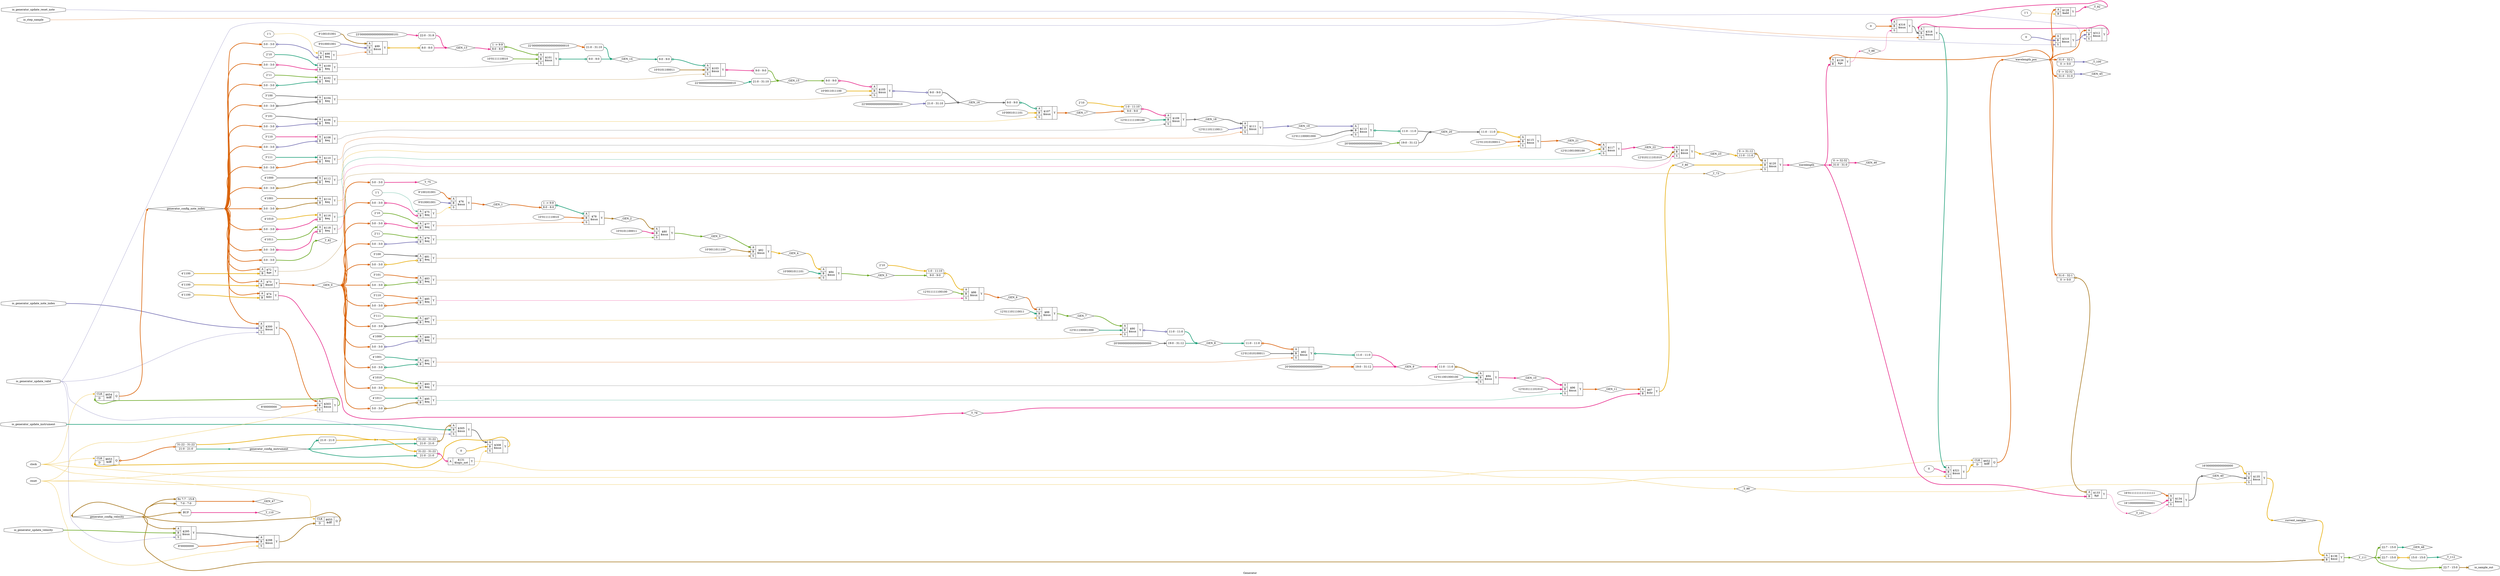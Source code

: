 digraph "Generator" {
label="Generator";
rankdir="LR";
remincross=true;
n35 [ shape=diamond, label="_GEN_0", color="black", fontcolor="black" ];
n36 [ shape=diamond, label="_GEN_1", color="black", fontcolor="black" ];
n37 [ shape=diamond, label="_GEN_10", color="black", fontcolor="black" ];
n38 [ shape=diamond, label="_GEN_11", color="black", fontcolor="black" ];
n39 [ shape=diamond, label="_GEN_13", color="black", fontcolor="black" ];
n40 [ shape=diamond, label="_GEN_14", color="black", fontcolor="black" ];
n41 [ shape=diamond, label="_GEN_15", color="black", fontcolor="black" ];
n42 [ shape=diamond, label="_GEN_16", color="black", fontcolor="black" ];
n43 [ shape=diamond, label="_GEN_17", color="black", fontcolor="black" ];
n44 [ shape=diamond, label="_GEN_18", color="black", fontcolor="black" ];
n45 [ shape=diamond, label="_GEN_19", color="black", fontcolor="black" ];
n46 [ shape=diamond, label="_GEN_2", color="black", fontcolor="black" ];
n47 [ shape=diamond, label="_GEN_20", color="black", fontcolor="black" ];
n48 [ shape=diamond, label="_GEN_21", color="black", fontcolor="black" ];
n49 [ shape=diamond, label="_GEN_22", color="black", fontcolor="black" ];
n50 [ shape=diamond, label="_GEN_23", color="black", fontcolor="black" ];
n51 [ shape=diamond, label="_GEN_3", color="black", fontcolor="black" ];
n52 [ shape=diamond, label="_GEN_4", color="black", fontcolor="black" ];
n53 [ shape=diamond, label="_GEN_40", color="black", fontcolor="black" ];
n54 [ shape=diamond, label="_GEN_45", color="black", fontcolor="black" ];
n55 [ shape=diamond, label="_GEN_46", color="black", fontcolor="black" ];
n56 [ shape=diamond, label="_GEN_47", color="black", fontcolor="black" ];
n57 [ shape=diamond, label="_GEN_48", color="black", fontcolor="black" ];
n58 [ shape=diamond, label="_GEN_5", color="black", fontcolor="black" ];
n59 [ shape=diamond, label="_GEN_6", color="black", fontcolor="black" ];
n60 [ shape=diamond, label="_GEN_7", color="black", fontcolor="black" ];
n61 [ shape=diamond, label="_GEN_8", color="black", fontcolor="black" ];
n62 [ shape=diamond, label="_GEN_9", color="black", fontcolor="black" ];
n63 [ shape=diamond, label="_T_100", color="black", fontcolor="black" ];
n64 [ shape=diamond, label="_T_101", color="black", fontcolor="black" ];
n65 [ shape=diamond, label="_T_110", color="black", fontcolor="black" ];
n66 [ shape=diamond, label="_T_111", color="black", fontcolor="black" ];
n67 [ shape=diamond, label="_T_112", color="black", fontcolor="black" ];
n68 [ shape=diamond, label="_T_73", color="black", fontcolor="black" ];
n69 [ shape=diamond, label="_T_75", color="black", fontcolor="black" ];
n70 [ shape=diamond, label="_T_79", color="black", fontcolor="black" ];
n71 [ shape=diamond, label="_T_80", color="black", fontcolor="black" ];
n72 [ shape=diamond, label="_T_82", color="black", fontcolor="black" ];
n73 [ shape=diamond, label="_T_88", color="black", fontcolor="black" ];
n74 [ shape=diamond, label="_T_92", color="black", fontcolor="black" ];
n75 [ shape=diamond, label="_T_99", color="black", fontcolor="black" ];
n76 [ shape=octagon, label="clock", color="black", fontcolor="black" ];
n77 [ shape=diamond, label="current_sample", color="black", fontcolor="black" ];
n78 [ shape=diamond, label="generator_config_instrument", color="black", fontcolor="black" ];
n79 [ shape=diamond, label="generator_config_note_index", color="black", fontcolor="black" ];
n80 [ shape=diamond, label="generator_config_velocity", color="black", fontcolor="black" ];
n81 [ shape=octagon, label="io_generator_update_instrument", color="black", fontcolor="black" ];
n82 [ shape=octagon, label="io_generator_update_note_index", color="black", fontcolor="black" ];
n83 [ shape=octagon, label="io_generator_update_reset_note", color="black", fontcolor="black" ];
n84 [ shape=octagon, label="io_generator_update_valid", color="black", fontcolor="black" ];
n85 [ shape=octagon, label="io_generator_update_velocity", color="black", fontcolor="black" ];
n86 [ shape=octagon, label="io_sample_out", color="black", fontcolor="black" ];
n87 [ shape=octagon, label="io_step_sample", color="black", fontcolor="black" ];
n88 [ shape=octagon, label="reset", color="black", fontcolor="black" ];
n89 [ shape=diamond, label="wavelength", color="black", fontcolor="black" ];
n90 [ shape=diamond, label="wavelength_pos", color="black", fontcolor="black" ];
{ rank="source"; n76; n81; n82; n83; n84; n85; n87; n88;}
{ rank="sink"; n86;}
v0 [ label="1'1" ];
c94 [ shape=record, label="{{<p91> A|<p92> B}|$128\n$add|{<p93> Y}}" ];
v1 [ label="4'1100" ];
c95 [ shape=record, label="{{<p91> A|<p92> B}|$74\n$div|{<p93> Y}}" ];
v2 [ label="1'1" ];
c96 [ shape=record, label="{{<p91> A|<p92> B}|$75\n$eq|{<p93> Y}}" ];
x3 [ shape=record, style=rounded, label="<s0> 3:0 - 3:0 " ];
x3:e -> c96:p92:w [arrowhead=odiamond, arrowtail=odiamond, dir=both, colorscheme="dark28", color="4", fontcolor="4", style="setlinewidth(3)", label=""];
v4 [ label="2'10" ];
c97 [ shape=record, label="{{<p91> A|<p92> B}|$77\n$eq|{<p93> Y}}" ];
x5 [ shape=record, style=rounded, label="<s0> 3:0 - 3:0 " ];
x5:e -> c97:p92:w [arrowhead=odiamond, arrowtail=odiamond, dir=both, colorscheme="dark28", color="4", fontcolor="4", style="setlinewidth(3)", label=""];
v6 [ label="2'11" ];
c98 [ shape=record, label="{{<p91> A|<p92> B}|$79\n$eq|{<p93> Y}}" ];
x7 [ shape=record, style=rounded, label="<s0> 3:0 - 3:0 " ];
x7:e -> c98:p92:w [arrowhead=odiamond, arrowtail=odiamond, dir=both, colorscheme="dark28", color="3", fontcolor="3", style="setlinewidth(3)", label=""];
v8 [ label="3'100" ];
c99 [ shape=record, label="{{<p91> A|<p92> B}|$81\n$eq|{<p93> Y}}" ];
x9 [ shape=record, style=rounded, label="<s0> 3:0 - 3:0 " ];
x9:e -> c99:p92:w [arrowhead=odiamond, arrowtail=odiamond, dir=both, colorscheme="dark28", color="6", fontcolor="6", style="setlinewidth(3)", label=""];
v10 [ label="3'101" ];
c100 [ shape=record, label="{{<p91> A|<p92> B}|$83\n$eq|{<p93> Y}}" ];
x11 [ shape=record, style=rounded, label="<s0> 3:0 - 3:0 " ];
x11:e -> c100:p92:w [arrowhead=odiamond, arrowtail=odiamond, dir=both, colorscheme="dark28", color="5", fontcolor="5", style="setlinewidth(3)", label=""];
v12 [ label="3'110" ];
c101 [ shape=record, label="{{<p91> A|<p92> B}|$85\n$eq|{<p93> Y}}" ];
x13 [ shape=record, style=rounded, label="<s0> 3:0 - 3:0 " ];
x13:e -> c101:p92:w [arrowhead=odiamond, arrowtail=odiamond, dir=both, colorscheme="dark28", color="2", fontcolor="2", style="setlinewidth(3)", label=""];
v14 [ label="3'111" ];
c102 [ shape=record, label="{{<p91> A|<p92> B}|$87\n$eq|{<p93> Y}}" ];
x15 [ shape=record, style=rounded, label="<s0> 3:0 - 3:0 " ];
x15:e -> c102:p92:w [arrowhead=odiamond, arrowtail=odiamond, dir=both, colorscheme="dark28", color="8", fontcolor="8", style="setlinewidth(3)", label=""];
v16 [ label="4'1000" ];
c103 [ shape=record, label="{{<p91> A|<p92> B}|$89\n$eq|{<p93> Y}}" ];
x17 [ shape=record, style=rounded, label="<s0> 3:0 - 3:0 " ];
x17:e -> c103:p92:w [arrowhead=odiamond, arrowtail=odiamond, dir=both, colorscheme="dark28", color="3", fontcolor="3", style="setlinewidth(3)", label=""];
v18 [ label="4'1001" ];
c104 [ shape=record, label="{{<p91> A|<p92> B}|$91\n$eq|{<p93> Y}}" ];
x19 [ shape=record, style=rounded, label="<s0> 3:0 - 3:0 " ];
x19:e -> c104:p92:w [arrowhead=odiamond, arrowtail=odiamond, dir=both, colorscheme="dark28", color="1", fontcolor="1", style="setlinewidth(3)", label=""];
v20 [ label="4'1010" ];
c105 [ shape=record, label="{{<p91> A|<p92> B}|$93\n$eq|{<p93> Y}}" ];
x21 [ shape=record, style=rounded, label="<s0> 3:0 - 3:0 " ];
x21:e -> c105:p92:w [arrowhead=odiamond, arrowtail=odiamond, dir=both, colorscheme="dark28", color="6", fontcolor="6", style="setlinewidth(3)", label=""];
v22 [ label="4'1011" ];
c106 [ shape=record, label="{{<p91> A|<p92> B}|$95\n$eq|{<p93> Y}}" ];
x23 [ shape=record, style=rounded, label="<s0> 3:0 - 3:0 " ];
x23:e -> c106:p92:w [arrowhead=odiamond, arrowtail=odiamond, dir=both, colorscheme="dark28", color="7", fontcolor="7", style="setlinewidth(3)", label=""];
v24 [ label="1'1" ];
c107 [ shape=record, label="{{<p91> A|<p92> B}|$98\n$eq|{<p93> Y}}" ];
x25 [ shape=record, style=rounded, label="<s0> 3:0 - 3:0 " ];
x25:e -> c107:p92:w [arrowhead=odiamond, arrowtail=odiamond, dir=both, colorscheme="dark28", color="3", fontcolor="3", style="setlinewidth(3)", label=""];
v26 [ label="2'10" ];
c108 [ shape=record, label="{{<p91> A|<p92> B}|$100\n$eq|{<p93> Y}}" ];
x27 [ shape=record, style=rounded, label="<s0> 3:0 - 3:0 " ];
x27:e -> c108:p92:w [arrowhead=odiamond, arrowtail=odiamond, dir=both, colorscheme="dark28", color="4", fontcolor="4", style="setlinewidth(3)", label=""];
v28 [ label="2'11" ];
c109 [ shape=record, label="{{<p91> A|<p92> B}|$102\n$eq|{<p93> Y}}" ];
x29 [ shape=record, style=rounded, label="<s0> 3:0 - 3:0 " ];
x29:e -> c109:p92:w [arrowhead=odiamond, arrowtail=odiamond, dir=both, colorscheme="dark28", color="1", fontcolor="1", style="setlinewidth(3)", label=""];
v30 [ label="3'100" ];
c110 [ shape=record, label="{{<p91> A|<p92> B}|$104\n$eq|{<p93> Y}}" ];
x31 [ shape=record, style=rounded, label="<s0> 3:0 - 3:0 " ];
x31:e -> c110:p92:w [arrowhead=odiamond, arrowtail=odiamond, dir=both, colorscheme="dark28", color="8", fontcolor="8", style="setlinewidth(3)", label=""];
v32 [ label="3'101" ];
c111 [ shape=record, label="{{<p91> A|<p92> B}|$106\n$eq|{<p93> Y}}" ];
x33 [ shape=record, style=rounded, label="<s0> 3:0 - 3:0 " ];
x33:e -> c111:p92:w [arrowhead=odiamond, arrowtail=odiamond, dir=both, colorscheme="dark28", color="3", fontcolor="3", style="setlinewidth(3)", label=""];
v34 [ label="3'110" ];
c112 [ shape=record, label="{{<p91> A|<p92> B}|$108\n$eq|{<p93> Y}}" ];
x35 [ shape=record, style=rounded, label="<s0> 3:0 - 3:0 " ];
x35:e -> c112:p92:w [arrowhead=odiamond, arrowtail=odiamond, dir=both, colorscheme="dark28", color="3", fontcolor="3", style="setlinewidth(3)", label=""];
v36 [ label="3'111" ];
c113 [ shape=record, label="{{<p91> A|<p92> B}|$110\n$eq|{<p93> Y}}" ];
x37 [ shape=record, style=rounded, label="<s0> 3:0 - 3:0 " ];
x37:e -> c113:p92:w [arrowhead=odiamond, arrowtail=odiamond, dir=both, colorscheme="dark28", color="2", fontcolor="2", style="setlinewidth(3)", label=""];
v38 [ label="4'1000" ];
c114 [ shape=record, label="{{<p91> A|<p92> B}|$112\n$eq|{<p93> Y}}" ];
x39 [ shape=record, style=rounded, label="<s0> 3:0 - 3:0 " ];
x39:e -> c114:p92:w [arrowhead=odiamond, arrowtail=odiamond, dir=both, colorscheme="dark28", color="7", fontcolor="7", style="setlinewidth(3)", label=""];
v40 [ label="4'1001" ];
c115 [ shape=record, label="{{<p91> A|<p92> B}|$114\n$eq|{<p93> Y}}" ];
x41 [ shape=record, style=rounded, label="<s0> 3:0 - 3:0 " ];
x41:e -> c115:p92:w [arrowhead=odiamond, arrowtail=odiamond, dir=both, colorscheme="dark28", color="7", fontcolor="7", style="setlinewidth(3)", label=""];
v42 [ label="4'1010" ];
c116 [ shape=record, label="{{<p91> A|<p92> B}|$116\n$eq|{<p93> Y}}" ];
x43 [ shape=record, style=rounded, label="<s0> 3:0 - 3:0 " ];
x43:e -> c116:p92:w [arrowhead=odiamond, arrowtail=odiamond, dir=both, colorscheme="dark28", color="4", fontcolor="4", style="setlinewidth(3)", label=""];
v44 [ label="4'1011" ];
c117 [ shape=record, label="{{<p91> A|<p92> B}|$118\n$eq|{<p93> Y}}" ];
x45 [ shape=record, style=rounded, label="<s0> 3:0 - 3:0 " ];
x45:e -> c117:p92:w [arrowhead=odiamond, arrowtail=odiamond, dir=both, colorscheme="dark28", color="4", fontcolor="4", style="setlinewidth(3)", label=""];
c118 [ shape=record, label="{{<p91> A}|$131\n$logic_not|{<p93> Y}}" ];
x46 [ shape=record, style=rounded, label="<s1> 31:22 - 31:22 |<s0> 21:0 - 21:0 " ];
x46:e -> c118:p91:w [arrowhead=odiamond, arrowtail=odiamond, dir=both, colorscheme="dark28", color="4", fontcolor="4", style="setlinewidth(3)", label=""];
v47 [ label="4'1100" ];
c119 [ shape=record, label="{{<p91> A|<p92> B}|$72\n$ge|{<p93> Y}}" ];
c120 [ shape=record, label="{{<p91> A|<p92> B}|$126\n$ge|{<p93> Y}}" ];
c121 [ shape=record, label="{{<p91> A|<p92> B}|$133\n$gt|{<p93> Y}}" ];
x48 [ shape=record, style=rounded, label="<s1> 31:0 - 32:1 |0 -&gt; 0:0 " ];
x48:e -> c121:p91:w [arrowhead=odiamond, arrowtail=odiamond, dir=both, colorscheme="dark28", color="7", fontcolor="7", style="setlinewidth(3)", label=""];
v49 [ label="4'1100" ];
c122 [ shape=record, label="{{<p91> A|<p92> B}|$73\n$mod|{<p93> Y}}" ];
c123 [ shape=record, label="{{<p91> A|<p92> B}|$136\n$mul|{<p93> Y}}" ];
c127 [ shape=record, label="{{<p124> CLK|<p125> D}|$652\n$dff|{<p126> Q}}" ];
c128 [ shape=record, label="{{<p124> CLK|<p125> D}|$653\n$dff|{<p126> Q}}" ];
x50 [ shape=record, style=rounded, label="<s1> 31:22 - 31:22 |<s0> 21:0 - 21:0 " ];
c128:p126:e -> x50:w [arrowhead=odiamond, arrowtail=odiamond, dir=both, colorscheme="dark28", color="2", fontcolor="2", style="setlinewidth(3)", label=""];
c129 [ shape=record, label="{{<p124> CLK|<p125> D}|$654\n$dff|{<p126> Q}}" ];
c130 [ shape=record, label="{{<p124> CLK|<p125> D}|$655\n$dff|{<p126> Q}}" ];
c132 [ shape=record, label="{{<p91> A|<p92> B|<p131> S}|$295\n$mux|{<p93> Y}}" ];
v51 [ label="8'00000000" ];
c133 [ shape=record, label="{{<p91> A|<p92> B|<p131> S}|$298\n$mux|{<p93> Y}}" ];
c134 [ shape=record, label="{{<p91> A|<p92> B|<p131> S}|$300\n$mux|{<p93> Y}}" ];
v52 [ label="8'00000000" ];
c135 [ shape=record, label="{{<p91> A|<p92> B|<p131> S}|$303\n$mux|{<p93> Y}}" ];
c136 [ shape=record, label="{{<p91> A|<p92> B|<p131> S}|$305\n$mux|{<p93> Y}}" ];
x53 [ shape=record, style=rounded, label="<s1> 31:22 - 31:22 |<s0> 21:0 - 21:0 " ];
x53:e -> c136:p91:w [arrowhead=odiamond, arrowtail=odiamond, dir=both, colorscheme="dark28", color="7", fontcolor="7", style="setlinewidth(3)", label=""];
v54 [ label="0" ];
c137 [ shape=record, label="{{<p91> A|<p92> B|<p131> S}|$308\n$mux|{<p93> Y}}" ];
v55 [ label="0" ];
c138 [ shape=record, label="{{<p91> A|<p92> B|<p131> S}|$310\n$mux|{<p93> Y}}" ];
c139 [ shape=record, label="{{<p91> A|<p92> B|<p131> S}|$312\n$mux|{<p93> Y}}" ];
v56 [ label="0" ];
c140 [ shape=record, label="{{<p91> A|<p92> B|<p131> S}|$316\n$mux|{<p93> Y}}" ];
c141 [ shape=record, label="{{<p91> A|<p92> B|<p131> S}|$318\n$mux|{<p93> Y}}" ];
v57 [ label="0" ];
c142 [ shape=record, label="{{<p91> A|<p92> B|<p131> S}|$321\n$mux|{<p93> Y}}" ];
c143 [ shape=record, label="{{<p91> A|<p92> B}|$97\n$shr|{<p93> Y}}" ];
v58 [ label="9'100101001" ];
v59 [ label="9'010001001" ];
c144 [ shape=record, label="{{<p91> A|<p92> B|<p131> S}|$76\n$mux|{<p93> Y}}" ];
v61 [ label="10'0111110010" ];
c145 [ shape=record, label="{{<p91> A|<p92> B|<p131> S}|$78\n$mux|{<p93> Y}}" ];
x60 [ shape=record, style=rounded, label="1 -&gt; 9:9 |<s0> 8:0 - 8:0 " ];
x60:e -> c145:p91:w [arrowhead=odiamond, arrowtail=odiamond, dir=both, colorscheme="dark28", color="1", fontcolor="1", style="setlinewidth(3)", label=""];
v62 [ label="10'0101100011" ];
c146 [ shape=record, label="{{<p91> A|<p92> B|<p131> S}|$80\n$mux|{<p93> Y}}" ];
v63 [ label="10'0011011100" ];
c147 [ shape=record, label="{{<p91> A|<p92> B|<p131> S}|$82\n$mux|{<p93> Y}}" ];
v64 [ label="10'0001011101" ];
c148 [ shape=record, label="{{<p91> A|<p92> B|<p131> S}|$84\n$mux|{<p93> Y}}" ];
v66 [ label="2'10" ];
v67 [ label="12'011111100100" ];
c149 [ shape=record, label="{{<p91> A|<p92> B|<p131> S}|$86\n$mux|{<p93> Y}}" ];
x65 [ shape=record, style=rounded, label="<s1> 1:0 - 11:10 |<s0> 9:0 - 9:0 " ];
x65:e -> c149:p91:w [arrowhead=odiamond, arrowtail=odiamond, dir=both, colorscheme="dark28", color="6", fontcolor="6", style="setlinewidth(3)", label=""];
v68 [ label="12'011101110011" ];
c150 [ shape=record, label="{{<p91> A|<p92> B|<p131> S}|$88\n$mux|{<p93> Y}}" ];
v69 [ label="12'011100001000" ];
c151 [ shape=record, label="{{<p91> A|<p92> B|<p131> S}|$90\n$mux|{<p93> Y}}" ];
x70 [ shape=record, style=rounded, label="<s0> 11:0 - 11:0 " ];
c151:p93:e -> x70:w [arrowhead=odiamond, arrowtail=odiamond, dir=both, colorscheme="dark28", color="3", fontcolor="3", style="setlinewidth(3)", label=""];
v72 [ label="12'011010100011" ];
c152 [ shape=record, label="{{<p91> A|<p92> B|<p131> S}|$92\n$mux|{<p93> Y}}" ];
x71 [ shape=record, style=rounded, label="<s0> 11:0 - 11:0 " ];
x71:e -> c152:p91:w [arrowhead=odiamond, arrowtail=odiamond, dir=both, colorscheme="dark28", color="2", fontcolor="2", style="setlinewidth(3)", label=""];
x73 [ shape=record, style=rounded, label="<s0> 11:0 - 11:0 " ];
c152:p93:e -> x73:w [arrowhead=odiamond, arrowtail=odiamond, dir=both, colorscheme="dark28", color="1", fontcolor="1", style="setlinewidth(3)", label=""];
v75 [ label="12'011001000100" ];
c153 [ shape=record, label="{{<p91> A|<p92> B|<p131> S}|$94\n$mux|{<p93> Y}}" ];
x74 [ shape=record, style=rounded, label="<s0> 11:0 - 11:0 " ];
x74:e -> c153:p91:w [arrowhead=odiamond, arrowtail=odiamond, dir=both, colorscheme="dark28", color="7", fontcolor="7", style="setlinewidth(3)", label=""];
v76 [ label="12'010111101010" ];
c154 [ shape=record, label="{{<p91> A|<p92> B|<p131> S}|$96\n$mux|{<p93> Y}}" ];
v77 [ label="9'100101001" ];
v78 [ label="9'010001001" ];
c155 [ shape=record, label="{{<p91> A|<p92> B|<p131> S}|$99\n$mux|{<p93> Y}}" ];
x79 [ shape=record, style=rounded, label="<s0> 8:0 - 8:0 " ];
c155:p93:e -> x79:w [arrowhead=odiamond, arrowtail=odiamond, dir=both, colorscheme="dark28", color="6", fontcolor="6", style="setlinewidth(3)", label=""];
v81 [ label="10'0111110010" ];
c156 [ shape=record, label="{{<p91> A|<p92> B|<p131> S}|$101\n$mux|{<p93> Y}}" ];
x80 [ shape=record, style=rounded, label="1 -&gt; 9:9 |<s0> 8:0 - 8:0 " ];
x80:e -> c156:p91:w [arrowhead=odiamond, arrowtail=odiamond, dir=both, colorscheme="dark28", color="5", fontcolor="5", style="setlinewidth(3)", label=""];
x82 [ shape=record, style=rounded, label="<s0> 9:0 - 9:0 " ];
c156:p93:e -> x82:w [arrowhead=odiamond, arrowtail=odiamond, dir=both, colorscheme="dark28", color="1", fontcolor="1", style="setlinewidth(3)", label=""];
v84 [ label="10'0101100011" ];
c157 [ shape=record, label="{{<p91> A|<p92> B|<p131> S}|$103\n$mux|{<p93> Y}}" ];
x83 [ shape=record, style=rounded, label="<s0> 9:0 - 9:0 " ];
x83:e -> c157:p91:w [arrowhead=odiamond, arrowtail=odiamond, dir=both, colorscheme="dark28", color="1", fontcolor="1", style="setlinewidth(3)", label=""];
x85 [ shape=record, style=rounded, label="<s0> 9:0 - 9:0 " ];
c157:p93:e -> x85:w [arrowhead=odiamond, arrowtail=odiamond, dir=both, colorscheme="dark28", color="4", fontcolor="4", style="setlinewidth(3)", label=""];
v87 [ label="10'0011011100" ];
c158 [ shape=record, label="{{<p91> A|<p92> B|<p131> S}|$105\n$mux|{<p93> Y}}" ];
x86 [ shape=record, style=rounded, label="<s0> 9:0 - 9:0 " ];
x86:e -> c158:p91:w [arrowhead=odiamond, arrowtail=odiamond, dir=both, colorscheme="dark28", color="4", fontcolor="4", style="setlinewidth(3)", label=""];
x88 [ shape=record, style=rounded, label="<s0> 9:0 - 9:0 " ];
c158:p93:e -> x88:w [arrowhead=odiamond, arrowtail=odiamond, dir=both, colorscheme="dark28", color="3", fontcolor="3", style="setlinewidth(3)", label=""];
v90 [ label="10'0001011101" ];
c159 [ shape=record, label="{{<p91> A|<p92> B|<p131> S}|$107\n$mux|{<p93> Y}}" ];
x89 [ shape=record, style=rounded, label="<s0> 9:0 - 9:0 " ];
x89:e -> c159:p91:w [arrowhead=odiamond, arrowtail=odiamond, dir=both, colorscheme="dark28", color="1", fontcolor="1", style="setlinewidth(3)", label=""];
v92 [ label="2'10" ];
v93 [ label="12'011111100100" ];
c160 [ shape=record, label="{{<p91> A|<p92> B|<p131> S}|$109\n$mux|{<p93> Y}}" ];
x91 [ shape=record, style=rounded, label="<s1> 1:0 - 11:10 |<s0> 9:0 - 9:0 " ];
x91:e -> c160:p91:w [arrowhead=odiamond, arrowtail=odiamond, dir=both, colorscheme="dark28", color="4", fontcolor="4", style="setlinewidth(3)", label=""];
v94 [ label="12'011101110011" ];
c161 [ shape=record, label="{{<p91> A|<p92> B|<p131> S}|$111\n$mux|{<p93> Y}}" ];
v95 [ label="12'011100001000" ];
c162 [ shape=record, label="{{<p91> A|<p92> B|<p131> S}|$113\n$mux|{<p93> Y}}" ];
x96 [ shape=record, style=rounded, label="<s0> 11:0 - 11:0 " ];
c162:p93:e -> x96:w [arrowhead=odiamond, arrowtail=odiamond, dir=both, colorscheme="dark28", color="1", fontcolor="1", style="setlinewidth(3)", label=""];
v98 [ label="12'011010100011" ];
c163 [ shape=record, label="{{<p91> A|<p92> B|<p131> S}|$115\n$mux|{<p93> Y}}" ];
x97 [ shape=record, style=rounded, label="<s0> 11:0 - 11:0 " ];
x97:e -> c163:p91:w [arrowhead=odiamond, arrowtail=odiamond, dir=both, colorscheme="dark28", color="6", fontcolor="6", style="setlinewidth(3)", label=""];
v99 [ label="12'011001000100" ];
c164 [ shape=record, label="{{<p91> A|<p92> B|<p131> S}|$117\n$mux|{<p93> Y}}" ];
v100 [ label="12'010111101010" ];
c165 [ shape=record, label="{{<p91> A|<p92> B|<p131> S}|$119\n$mux|{<p93> Y}}" ];
c166 [ shape=record, label="{{<p91> A|<p92> B|<p131> S}|$120\n$mux|{<p93> Y}}" ];
x101 [ shape=record, style=rounded, label="0 -&gt; 31:12 |<s0> 11:0 - 11:0 " ];
x101:e -> c166:p91:w [arrowhead=odiamond, arrowtail=odiamond, dir=both, colorscheme="dark28", color="7", fontcolor="7", style="setlinewidth(3)", label=""];
v102 [ label="16'0111111111111111" ];
v103 [ label="16'1000000000000001" ];
c167 [ shape=record, label="{{<p91> A|<p92> B|<p131> S}|$134\n$mux|{<p93> Y}}" ];
v104 [ label="16'0000000000000000" ];
c168 [ shape=record, label="{{<p91> A|<p92> B|<p131> S}|$135\n$mux|{<p93> Y}}" ];
x105 [ shape=record, style=rounded, label="<s0> 21:0 - 21:0 " ];
v106 [ label="23'00000000000000000000101" ];
x107 [ shape=record, style=rounded, label="<s0> 22:0 - 31:9 " ];
v108 [ label="22'0000000000000000000010" ];
x109 [ shape=record, style=rounded, label="<s0> 21:0 - 31:10 " ];
v110 [ label="22'0000000000000000000010" ];
x111 [ shape=record, style=rounded, label="<s0> 21:0 - 31:10 " ];
v112 [ label="22'0000000000000000000010" ];
x113 [ shape=record, style=rounded, label="<s0> 21:0 - 31:10 " ];
v114 [ label="20'00000000000000000000" ];
x115 [ shape=record, style=rounded, label="<s0> 19:0 - 31:12 " ];
x116 [ shape=record, style=rounded, label="0 -&gt; 32:32 |<s0> 31:0 - 31:0 " ];
x117 [ shape=record, style=rounded, label="0 -&gt; 32:32 |<s0> 31:0 - 31:0 " ];
x118 [ shape=record, style=rounded, label="<s8> 8x 7:7 - 15:8 |<s0> 7:0 - 7:0 " ];
x119 [ shape=record, style=rounded, label="<s0> 22:7 - 15:0 " ];
v120 [ label="20'00000000000000000000" ];
x121 [ shape=record, style=rounded, label="<s0> 19:0 - 31:12 " ];
v122 [ label="20'00000000000000000000" ];
x123 [ shape=record, style=rounded, label="<s0> 19:0 - 31:12 " ];
x124 [ shape=record, style=rounded, label="<s1> 31:0 - 32:1 |0 -&gt; 0:0 " ];
x125 [shape=box, style=rounded, label="BUF"];
x126 [ shape=record, style=rounded, label="<s0> 22:7 - 15:0 " ];
x127 [ shape=record, style=rounded, label="<s0> 15:0 - 15:0 " ];
x126:e -> x127:w [arrowhead=odiamond, arrowtail=odiamond, dir=both, colorscheme="dark28", color="6", fontcolor="6", style="setlinewidth(3)", label=""];
x128 [ shape=record, style=rounded, label="<s0> 3:0 - 3:0 " ];
x129 [ shape=record, style=rounded, label="<s0> 3:0 - 3:0 " ];
x130 [ shape=record, style=rounded, label="<s0> 22:7 - 15:0 " ];
c137:p93:e -> c128:p125:w [colorscheme="dark28", color="6", fontcolor="6", style="setlinewidth(3)", label=""];
c100:p93:e -> c148:p131:w [colorscheme="dark28", color="7", fontcolor="7", label=""];
c101:p93:e -> c149:p131:w [colorscheme="dark28", color="4", fontcolor="4", label=""];
c102:p93:e -> c150:p131:w [colorscheme="dark28", color="6", fontcolor="6", label=""];
c103:p93:e -> c151:p131:w [colorscheme="dark28", color="7", fontcolor="7", label=""];
c104:p93:e -> c152:p131:w [colorscheme="dark28", color="2", fontcolor="2", label=""];
c105:p93:e -> c153:p131:w [colorscheme="dark28", color="8", fontcolor="8", label=""];
c106:p93:e -> c154:p131:w [colorscheme="dark28", color="1", fontcolor="1", label=""];
c107:p93:e -> c155:p131:w [colorscheme="dark28", color="2", fontcolor="2", label=""];
c108:p93:e -> c156:p131:w [colorscheme="dark28", color="8", fontcolor="8", label=""];
c109:p93:e -> c157:p131:w [colorscheme="dark28", color="7", fontcolor="7", label=""];
c135:p93:e -> c129:p125:w [colorscheme="dark28", color="5", fontcolor="5", style="setlinewidth(3)", label=""];
c110:p93:e -> c158:p131:w [colorscheme="dark28", color="7", fontcolor="7", label=""];
c111:p93:e -> c159:p131:w [colorscheme="dark28", color="6", fontcolor="6", label=""];
c112:p93:e -> c160:p131:w [colorscheme="dark28", color="8", fontcolor="8", label=""];
c113:p93:e -> c161:p131:w [colorscheme="dark28", color="2", fontcolor="2", label=""];
c114:p93:e -> c162:p131:w [colorscheme="dark28", color="8", fontcolor="8", label=""];
c115:p93:e -> c163:p131:w [colorscheme="dark28", color="6", fontcolor="6", label=""];
c116:p93:e -> c164:p131:w [colorscheme="dark28", color="1", fontcolor="1", label=""];
c117:p93:e -> c165:p131:w [colorscheme="dark28", color="4", fontcolor="4", label=""];
c132:p93:e -> c133:p91:w [colorscheme="dark28", color="8", fontcolor="8", style="setlinewidth(3)", label=""];
c134:p93:e -> c135:p91:w [colorscheme="dark28", color="2", fontcolor="2", style="setlinewidth(3)", label=""];
c133:p93:e -> c130:p125:w [colorscheme="dark28", color="7", fontcolor="7", style="setlinewidth(3)", label=""];
c136:p93:e -> c137:p91:w [colorscheme="dark28", color="8", fontcolor="8", style="setlinewidth(3)", label=""];
c138:p93:e -> c139:p92:w [colorscheme="dark28", color="3", fontcolor="3", style="setlinewidth(3)", label=""];
c139:p93:e -> c141:p91:w [colorscheme="dark28", color="4", fontcolor="4", style="setlinewidth(3)", label=""];
c140:p93:e -> c141:p92:w [colorscheme="dark28", color="8", fontcolor="8", style="setlinewidth(3)", label=""];
c141:p93:e -> c142:p91:w [colorscheme="dark28", color="1", fontcolor="1", style="setlinewidth(3)", label=""];
c122:p93:e -> n35:w [colorscheme="dark28", color="2", fontcolor="2", style="setlinewidth(3)", label=""];
n35:e -> x11:s0:w [colorscheme="dark28", color="2", fontcolor="2", style="setlinewidth(3)", label=""];
n35:e -> x128:s0:w [colorscheme="dark28", color="2", fontcolor="2", style="setlinewidth(3)", label=""];
n35:e -> x13:s0:w [colorscheme="dark28", color="2", fontcolor="2", style="setlinewidth(3)", label=""];
n35:e -> x15:s0:w [colorscheme="dark28", color="2", fontcolor="2", style="setlinewidth(3)", label=""];
n35:e -> x17:s0:w [colorscheme="dark28", color="2", fontcolor="2", style="setlinewidth(3)", label=""];
n35:e -> x19:s0:w [colorscheme="dark28", color="2", fontcolor="2", style="setlinewidth(3)", label=""];
n35:e -> x21:s0:w [colorscheme="dark28", color="2", fontcolor="2", style="setlinewidth(3)", label=""];
n35:e -> x23:s0:w [colorscheme="dark28", color="2", fontcolor="2", style="setlinewidth(3)", label=""];
n35:e -> x3:s0:w [colorscheme="dark28", color="2", fontcolor="2", style="setlinewidth(3)", label=""];
n35:e -> x5:s0:w [colorscheme="dark28", color="2", fontcolor="2", style="setlinewidth(3)", label=""];
n35:e -> x7:s0:w [colorscheme="dark28", color="2", fontcolor="2", style="setlinewidth(3)", label=""];
n35:e -> x9:s0:w [colorscheme="dark28", color="2", fontcolor="2", style="setlinewidth(3)", label=""];
c144:p93:e -> n36:w [colorscheme="dark28", color="2", fontcolor="2", style="setlinewidth(3)", label=""];
n36:e -> x60:s0:w [colorscheme="dark28", color="2", fontcolor="2", style="setlinewidth(3)", label=""];
c153:p93:e -> n37:w [colorscheme="dark28", color="4", fontcolor="4", style="setlinewidth(3)", label=""];
n37:e -> c154:p91:w [colorscheme="dark28", color="4", fontcolor="4", style="setlinewidth(3)", label=""];
c154:p93:e -> n38:w [colorscheme="dark28", color="2", fontcolor="2", style="setlinewidth(3)", label=""];
n38:e -> c143:p91:w [colorscheme="dark28", color="2", fontcolor="2", style="setlinewidth(3)", label=""];
x107:s0:e -> n39:w [colorscheme="dark28", color="4", fontcolor="4", style="setlinewidth(3)", label=""];
x79:s0:e -> n39:w [colorscheme="dark28", color="4", fontcolor="4", style="setlinewidth(3)", label=""];
n39:e -> x80:s0:w [colorscheme="dark28", color="4", fontcolor="4", style="setlinewidth(3)", label=""];
c142:p93:e -> c127:p125:w [colorscheme="dark28", color="6", fontcolor="6", style="setlinewidth(3)", label=""];
x109:s0:e -> n40:w [colorscheme="dark28", color="1", fontcolor="1", style="setlinewidth(3)", label=""];
x82:s0:e -> n40:w [colorscheme="dark28", color="1", fontcolor="1", style="setlinewidth(3)", label=""];
n40:e -> x83:s0:w [colorscheme="dark28", color="1", fontcolor="1", style="setlinewidth(3)", label=""];
x111:s0:e -> n41:w [colorscheme="dark28", color="5", fontcolor="5", style="setlinewidth(3)", label=""];
x85:s0:e -> n41:w [colorscheme="dark28", color="5", fontcolor="5", style="setlinewidth(3)", label=""];
n41:e -> x86:s0:w [colorscheme="dark28", color="5", fontcolor="5", style="setlinewidth(3)", label=""];
x113:s0:e -> n42:w [colorscheme="dark28", color="8", fontcolor="8", style="setlinewidth(3)", label=""];
x88:s0:e -> n42:w [colorscheme="dark28", color="8", fontcolor="8", style="setlinewidth(3)", label=""];
n42:e -> x89:s0:w [colorscheme="dark28", color="8", fontcolor="8", style="setlinewidth(3)", label=""];
c159:p93:e -> n43:w [colorscheme="dark28", color="2", fontcolor="2", style="setlinewidth(3)", label=""];
n43:e -> x91:s0:w [colorscheme="dark28", color="2", fontcolor="2", style="setlinewidth(3)", label=""];
c160:p93:e -> n44:w [colorscheme="dark28", color="8", fontcolor="8", style="setlinewidth(3)", label=""];
n44:e -> c161:p91:w [colorscheme="dark28", color="8", fontcolor="8", style="setlinewidth(3)", label=""];
c161:p93:e -> n45:w [colorscheme="dark28", color="3", fontcolor="3", style="setlinewidth(3)", label=""];
n45:e -> c162:p91:w [colorscheme="dark28", color="3", fontcolor="3", style="setlinewidth(3)", label=""];
c145:p93:e -> n46:w [colorscheme="dark28", color="7", fontcolor="7", style="setlinewidth(3)", label=""];
n46:e -> c146:p91:w [colorscheme="dark28", color="7", fontcolor="7", style="setlinewidth(3)", label=""];
x115:s0:e -> n47:w [colorscheme="dark28", color="8", fontcolor="8", style="setlinewidth(3)", label=""];
x96:s0:e -> n47:w [colorscheme="dark28", color="8", fontcolor="8", style="setlinewidth(3)", label=""];
n47:e -> x97:s0:w [colorscheme="dark28", color="8", fontcolor="8", style="setlinewidth(3)", label=""];
c163:p93:e -> n48:w [colorscheme="dark28", color="2", fontcolor="2", style="setlinewidth(3)", label=""];
n48:e -> c164:p91:w [colorscheme="dark28", color="2", fontcolor="2", style="setlinewidth(3)", label=""];
c164:p93:e -> n49:w [colorscheme="dark28", color="4", fontcolor="4", style="setlinewidth(3)", label=""];
n49:e -> c165:p91:w [colorscheme="dark28", color="4", fontcolor="4", style="setlinewidth(3)", label=""];
n5 [ shape=point ];
x105:s0:e -> n5:w [colorscheme="dark28", color="6", fontcolor="6", style="setlinewidth(3)", label=""];
x50:s1:e -> n5:w [colorscheme="dark28", color="6", fontcolor="6", style="setlinewidth(3)", label=""];
n5:e -> x46:s1:w [colorscheme="dark28", color="6", fontcolor="6", style="setlinewidth(3)", label=""];
n5:e -> x53:s1:w [colorscheme="dark28", color="6", fontcolor="6", style="setlinewidth(3)", label=""];
c165:p93:e -> n50:w [colorscheme="dark28", color="6", fontcolor="6", style="setlinewidth(3)", label=""];
n50:e -> x101:s0:w [colorscheme="dark28", color="6", fontcolor="6", style="setlinewidth(3)", label=""];
c146:p93:e -> n51:w [colorscheme="dark28", color="5", fontcolor="5", style="setlinewidth(3)", label=""];
n51:e -> c147:p91:w [colorscheme="dark28", color="5", fontcolor="5", style="setlinewidth(3)", label=""];
c147:p93:e -> n52:w [colorscheme="dark28", color="6", fontcolor="6", style="setlinewidth(3)", label=""];
n52:e -> c148:p91:w [colorscheme="dark28", color="6", fontcolor="6", style="setlinewidth(3)", label=""];
c167:p93:e -> n53:w [colorscheme="dark28", color="8", fontcolor="8", style="setlinewidth(3)", label=""];
n53:e -> c168:p92:w [colorscheme="dark28", color="8", fontcolor="8", style="setlinewidth(3)", label=""];
x116:e -> n54:w [colorscheme="dark28", color="3", fontcolor="3", style="setlinewidth(3)", label=""];
x117:e -> n55:w [colorscheme="dark28", color="4", fontcolor="4", style="setlinewidth(3)", label=""];
x118:e -> n56:w [colorscheme="dark28", color="2", fontcolor="2", style="setlinewidth(3)", label=""];
x119:e -> n57:w [colorscheme="dark28", color="1", fontcolor="1", style="setlinewidth(3)", label=""];
c148:p93:e -> n58:w [colorscheme="dark28", color="5", fontcolor="5", style="setlinewidth(3)", label=""];
n58:e -> x65:s0:w [colorscheme="dark28", color="5", fontcolor="5", style="setlinewidth(3)", label=""];
c149:p93:e -> n59:w [colorscheme="dark28", color="2", fontcolor="2", style="setlinewidth(3)", label=""];
n59:e -> c150:p91:w [colorscheme="dark28", color="2", fontcolor="2", style="setlinewidth(3)", label=""];
c96:p93:e -> c144:p131:w [colorscheme="dark28", color="6", fontcolor="6", label=""];
c150:p93:e -> n60:w [colorscheme="dark28", color="5", fontcolor="5", style="setlinewidth(3)", label=""];
n60:e -> c151:p91:w [colorscheme="dark28", color="5", fontcolor="5", style="setlinewidth(3)", label=""];
x121:s0:e -> n61:w [colorscheme="dark28", color="1", fontcolor="1", style="setlinewidth(3)", label=""];
x70:s0:e -> n61:w [colorscheme="dark28", color="1", fontcolor="1", style="setlinewidth(3)", label=""];
n61:e -> x71:s0:w [colorscheme="dark28", color="1", fontcolor="1", style="setlinewidth(3)", label=""];
x123:s0:e -> n62:w [colorscheme="dark28", color="4", fontcolor="4", style="setlinewidth(3)", label=""];
x73:s0:e -> n62:w [colorscheme="dark28", color="4", fontcolor="4", style="setlinewidth(3)", label=""];
n62:e -> x74:s0:w [colorscheme="dark28", color="4", fontcolor="4", style="setlinewidth(3)", label=""];
x124:e -> n63:w [colorscheme="dark28", color="3", fontcolor="3", style="setlinewidth(3)", label=""];
c121:p93:e -> n64:w [colorscheme="dark28", color="4", fontcolor="4", label=""];
n64:e -> c167:p131:w [colorscheme="dark28", color="4", fontcolor="4", label=""];
x125:e:e -> n65:w [colorscheme="dark28", color="4", fontcolor="4", style="setlinewidth(3)", label=""];
c123:p93:e -> n66:w [colorscheme="dark28", color="5", fontcolor="5", style="setlinewidth(3)", label=""];
n66:e -> x119:s0:w [colorscheme="dark28", color="5", fontcolor="5", style="setlinewidth(3)", label=""];
n66:e -> x126:s0:w [colorscheme="dark28", color="5", fontcolor="5", style="setlinewidth(3)", label=""];
n66:e -> x130:s0:w [colorscheme="dark28", color="5", fontcolor="5", style="setlinewidth(3)", label=""];
x127:s0:e -> n67:w [colorscheme="dark28", color="1", fontcolor="1", style="setlinewidth(3)", label=""];
c119:p93:e -> n68:w [colorscheme="dark28", color="7", fontcolor="7", label=""];
n68:e -> c166:p131:w [colorscheme="dark28", color="7", fontcolor="7", label=""];
x128:e -> n69:w [colorscheme="dark28", color="4", fontcolor="4", style="setlinewidth(3)", label=""];
c97:p93:e -> c145:p131:w [colorscheme="dark28", color="2", fontcolor="2", label=""];
c95:p93:e -> n70:w [colorscheme="dark28", color="4", fontcolor="4", style="setlinewidth(3)", label=""];
n70:e -> c143:p92:w [colorscheme="dark28", color="4", fontcolor="4", style="setlinewidth(3)", label=""];
c143:p93:e -> n71:w [colorscheme="dark28", color="6", fontcolor="6", style="setlinewidth(3)", label=""];
n71:e -> c166:p92:w [colorscheme="dark28", color="6", fontcolor="6", style="setlinewidth(3)", label=""];
x129:e -> n72:w [colorscheme="dark28", color="5", fontcolor="5", style="setlinewidth(3)", label=""];
c120:p93:e -> n73:w [colorscheme="dark28", color="4", fontcolor="4", label=""];
n73:e -> c140:p131:w [colorscheme="dark28", color="4", fontcolor="4", label=""];
c94:p93:e -> n74:w [colorscheme="dark28", color="4", fontcolor="4", style="setlinewidth(3)", label=""];
n74:e -> c140:p91:w [colorscheme="dark28", color="4", fontcolor="4", style="setlinewidth(3)", label=""];
c118:p93:e -> n75:w [colorscheme="dark28", color="6", fontcolor="6", label=""];
n75:e -> c168:p131:w [colorscheme="dark28", color="6", fontcolor="6", label=""];
n76:e -> c127:p124:w [colorscheme="dark28", color="6", fontcolor="6", label=""];
n76:e -> c128:p124:w [colorscheme="dark28", color="6", fontcolor="6", label=""];
n76:e -> c129:p124:w [colorscheme="dark28", color="6", fontcolor="6", label=""];
n76:e -> c130:p124:w [colorscheme="dark28", color="6", fontcolor="6", label=""];
c168:p93:e -> n77:w [colorscheme="dark28", color="6", fontcolor="6", style="setlinewidth(3)", label=""];
n77:e -> c123:p91:w [colorscheme="dark28", color="6", fontcolor="6", style="setlinewidth(3)", label=""];
x50:s0:e -> n78:w [colorscheme="dark28", color="1", fontcolor="1", style="setlinewidth(3)", label=""];
n78:e -> x105:w [colorscheme="dark28", color="1", fontcolor="1", style="setlinewidth(3)", label=""];
n78:e -> x46:s0:w [colorscheme="dark28", color="1", fontcolor="1", style="setlinewidth(3)", label=""];
n78:e -> x53:s0:w [colorscheme="dark28", color="1", fontcolor="1", style="setlinewidth(3)", label=""];
c129:p126:e -> n79:w [colorscheme="dark28", color="2", fontcolor="2", style="setlinewidth(3)", label=""];
n79:e -> c119:p91:w [colorscheme="dark28", color="2", fontcolor="2", style="setlinewidth(3)", label=""];
n79:e -> c122:p91:w [colorscheme="dark28", color="2", fontcolor="2", style="setlinewidth(3)", label=""];
n79:e -> c134:p91:w [colorscheme="dark28", color="2", fontcolor="2", style="setlinewidth(3)", label=""];
n79:e -> c95:p91:w [colorscheme="dark28", color="2", fontcolor="2", style="setlinewidth(3)", label=""];
n79:e -> x129:s0:w [colorscheme="dark28", color="2", fontcolor="2", style="setlinewidth(3)", label=""];
n79:e -> x25:s0:w [colorscheme="dark28", color="2", fontcolor="2", style="setlinewidth(3)", label=""];
n79:e -> x27:s0:w [colorscheme="dark28", color="2", fontcolor="2", style="setlinewidth(3)", label=""];
n79:e -> x29:s0:w [colorscheme="dark28", color="2", fontcolor="2", style="setlinewidth(3)", label=""];
n79:e -> x31:s0:w [colorscheme="dark28", color="2", fontcolor="2", style="setlinewidth(3)", label=""];
n79:e -> x33:s0:w [colorscheme="dark28", color="2", fontcolor="2", style="setlinewidth(3)", label=""];
n79:e -> x35:s0:w [colorscheme="dark28", color="2", fontcolor="2", style="setlinewidth(3)", label=""];
n79:e -> x37:s0:w [colorscheme="dark28", color="2", fontcolor="2", style="setlinewidth(3)", label=""];
n79:e -> x39:s0:w [colorscheme="dark28", color="2", fontcolor="2", style="setlinewidth(3)", label=""];
n79:e -> x41:s0:w [colorscheme="dark28", color="2", fontcolor="2", style="setlinewidth(3)", label=""];
n79:e -> x43:s0:w [colorscheme="dark28", color="2", fontcolor="2", style="setlinewidth(3)", label=""];
n79:e -> x45:s0:w [colorscheme="dark28", color="2", fontcolor="2", style="setlinewidth(3)", label=""];
c98:p93:e -> c146:p131:w [colorscheme="dark28", color="5", fontcolor="5", label=""];
c130:p126:e -> n80:w [colorscheme="dark28", color="7", fontcolor="7", style="setlinewidth(3)", label=""];
n80:e -> c123:p92:w [colorscheme="dark28", color="7", fontcolor="7", style="setlinewidth(3)", label=""];
n80:e -> c132:p91:w [colorscheme="dark28", color="7", fontcolor="7", style="setlinewidth(3)", label=""];
n80:e -> x118:s0:w [colorscheme="dark28", color="7", fontcolor="7", style="setlinewidth(3)", label=""];
n80:e -> x118:s8:w [colorscheme="dark28", color="7", fontcolor="7", style="setlinewidth(3)", label=""];
n80:e -> x125:w:w [colorscheme="dark28", color="7", fontcolor="7", style="setlinewidth(3)", label=""];
n81:e -> c136:p92:w [colorscheme="dark28", color="1", fontcolor="1", style="setlinewidth(3)", label=""];
n82:e -> c134:p92:w [colorscheme="dark28", color="3", fontcolor="3", style="setlinewidth(3)", label=""];
n83:e -> c138:p131:w [colorscheme="dark28", color="3", fontcolor="3", label=""];
n84:e -> c132:p131:w [colorscheme="dark28", color="3", fontcolor="3", label=""];
n84:e -> c134:p131:w [colorscheme="dark28", color="3", fontcolor="3", label=""];
n84:e -> c136:p131:w [colorscheme="dark28", color="3", fontcolor="3", label=""];
n84:e -> c139:p131:w [colorscheme="dark28", color="3", fontcolor="3", label=""];
n85:e -> c132:p92:w [colorscheme="dark28", color="5", fontcolor="5", style="setlinewidth(3)", label=""];
x130:e -> n86:w [colorscheme="dark28", color="7", fontcolor="7", style="setlinewidth(3)", label=""];
n87:e -> c141:p131:w [colorscheme="dark28", color="2", fontcolor="2", label=""];
n88:e -> c133:p131:w [colorscheme="dark28", color="6", fontcolor="6", label=""];
n88:e -> c135:p131:w [colorscheme="dark28", color="6", fontcolor="6", label=""];
n88:e -> c137:p131:w [colorscheme="dark28", color="6", fontcolor="6", label=""];
n88:e -> c142:p131:w [colorscheme="dark28", color="6", fontcolor="6", label=""];
c166:p93:e -> n89:w [colorscheme="dark28", color="4", fontcolor="4", style="setlinewidth(3)", label=""];
n89:e -> c120:p92:w [colorscheme="dark28", color="4", fontcolor="4", style="setlinewidth(3)", label=""];
n89:e -> c121:p92:w [colorscheme="dark28", color="4", fontcolor="4", style="setlinewidth(3)", label=""];
n89:e -> x117:s0:w [colorscheme="dark28", color="4", fontcolor="4", style="setlinewidth(3)", label=""];
c99:p93:e -> c147:p131:w [colorscheme="dark28", color="7", fontcolor="7", label=""];
c127:p126:e -> n90:w [colorscheme="dark28", color="2", fontcolor="2", style="setlinewidth(3)", label=""];
n90:e -> c120:p91:w [colorscheme="dark28", color="2", fontcolor="2", style="setlinewidth(3)", label=""];
n90:e -> c138:p91:w [colorscheme="dark28", color="2", fontcolor="2", style="setlinewidth(3)", label=""];
n90:e -> c139:p91:w [colorscheme="dark28", color="2", fontcolor="2", style="setlinewidth(3)", label=""];
n90:e -> c94:p91:w [colorscheme="dark28", color="2", fontcolor="2", style="setlinewidth(3)", label=""];
n90:e -> x116:s0:w [colorscheme="dark28", color="2", fontcolor="2", style="setlinewidth(3)", label=""];
n90:e -> x124:s1:w [colorscheme="dark28", color="2", fontcolor="2", style="setlinewidth(3)", label=""];
n90:e -> x48:s1:w [colorscheme="dark28", color="2", fontcolor="2", style="setlinewidth(3)", label=""];
v0:e -> c94:p92:w [colorscheme="dark28", color="6", fontcolor="6", label=""];
v1:e -> c95:p92:w [colorscheme="dark28", color="6", fontcolor="6", style="setlinewidth(3)", label=""];
v10:e -> c100:p91:w [colorscheme="dark28", color="2", fontcolor="2", style="setlinewidth(3)", label=""];
v100:e -> c165:p92:w [colorscheme="dark28", color="7", fontcolor="7", style="setlinewidth(3)", label=""];
v102:e -> c167:p91:w [colorscheme="dark28", color="2", fontcolor="2", style="setlinewidth(3)", label=""];
v103:e -> c167:p92:w [colorscheme="dark28", color="4", fontcolor="4", style="setlinewidth(3)", label=""];
v104:e -> c168:p91:w [colorscheme="dark28", color="6", fontcolor="6", style="setlinewidth(3)", label=""];
v106:e -> x107:w [colorscheme="dark28", color="4", fontcolor="4", style="setlinewidth(3)", label=""];
v108:e -> x109:w [colorscheme="dark28", color="2", fontcolor="2", style="setlinewidth(3)", label=""];
v110:e -> x111:w [colorscheme="dark28", color="1", fontcolor="1", style="setlinewidth(3)", label=""];
v112:e -> x113:w [colorscheme="dark28", color="3", fontcolor="3", style="setlinewidth(3)", label=""];
v114:e -> x115:w [colorscheme="dark28", color="5", fontcolor="5", style="setlinewidth(3)", label=""];
v12:e -> c101:p91:w [colorscheme="dark28", color="2", fontcolor="2", style="setlinewidth(3)", label=""];
v120:e -> x121:w [colorscheme="dark28", color="8", fontcolor="8", style="setlinewidth(3)", label=""];
v122:e -> x123:w [colorscheme="dark28", color="2", fontcolor="2", style="setlinewidth(3)", label=""];
v14:e -> c102:p91:w [colorscheme="dark28", color="5", fontcolor="5", style="setlinewidth(3)", label=""];
v16:e -> c103:p91:w [colorscheme="dark28", color="5", fontcolor="5", style="setlinewidth(3)", label=""];
v18:e -> c104:p91:w [colorscheme="dark28", color="1", fontcolor="1", style="setlinewidth(3)", label=""];
v2:e -> c96:p91:w [colorscheme="dark28", color="1", fontcolor="1", label=""];
v20:e -> c105:p91:w [colorscheme="dark28", color="5", fontcolor="5", style="setlinewidth(3)", label=""];
v22:e -> c106:p91:w [colorscheme="dark28", color="1", fontcolor="1", style="setlinewidth(3)", label=""];
v24:e -> c107:p91:w [colorscheme="dark28", color="6", fontcolor="6", label=""];
v26:e -> c108:p91:w [colorscheme="dark28", color="1", fontcolor="1", style="setlinewidth(3)", label=""];
v28:e -> c109:p91:w [colorscheme="dark28", color="5", fontcolor="5", style="setlinewidth(3)", label=""];
v30:e -> c110:p91:w [colorscheme="dark28", color="8", fontcolor="8", style="setlinewidth(3)", label=""];
v32:e -> c111:p91:w [colorscheme="dark28", color="8", fontcolor="8", style="setlinewidth(3)", label=""];
v34:e -> c112:p91:w [colorscheme="dark28", color="4", fontcolor="4", style="setlinewidth(3)", label=""];
v36:e -> c113:p91:w [colorscheme="dark28", color="1", fontcolor="1", style="setlinewidth(3)", label=""];
v38:e -> c114:p91:w [colorscheme="dark28", color="8", fontcolor="8", style="setlinewidth(3)", label=""];
v4:e -> c97:p91:w [colorscheme="dark28", color="5", fontcolor="5", style="setlinewidth(3)", label=""];
v40:e -> c115:p91:w [colorscheme="dark28", color="7", fontcolor="7", style="setlinewidth(3)", label=""];
v42:e -> c116:p91:w [colorscheme="dark28", color="6", fontcolor="6", style="setlinewidth(3)", label=""];
v44:e -> c117:p91:w [colorscheme="dark28", color="5", fontcolor="5", style="setlinewidth(3)", label=""];
v47:e -> c119:p92:w [colorscheme="dark28", color="6", fontcolor="6", style="setlinewidth(3)", label=""];
v49:e -> c122:p92:w [colorscheme="dark28", color="6", fontcolor="6", style="setlinewidth(3)", label=""];
v51:e -> c133:p92:w [colorscheme="dark28", color="2", fontcolor="2", style="setlinewidth(3)", label=""];
v52:e -> c135:p92:w [colorscheme="dark28", color="2", fontcolor="2", style="setlinewidth(3)", label=""];
v54:e -> c137:p92:w [colorscheme="dark28", color="6", fontcolor="6", style="setlinewidth(3)", label=""];
v55:e -> c138:p92:w [colorscheme="dark28", color="3", fontcolor="3", style="setlinewidth(3)", label=""];
v56:e -> c140:p92:w [colorscheme="dark28", color="2", fontcolor="2", style="setlinewidth(3)", label=""];
v57:e -> c142:p92:w [colorscheme="dark28", color="4", fontcolor="4", style="setlinewidth(3)", label=""];
v58:e -> c144:p91:w [colorscheme="dark28", color="2", fontcolor="2", style="setlinewidth(3)", label=""];
v59:e -> c144:p92:w [colorscheme="dark28", color="3", fontcolor="3", style="setlinewidth(3)", label=""];
v6:e -> c98:p91:w [colorscheme="dark28", color="5", fontcolor="5", style="setlinewidth(3)", label=""];
v61:e -> c145:p92:w [colorscheme="dark28", color="2", fontcolor="2", style="setlinewidth(3)", label=""];
v62:e -> c146:p92:w [colorscheme="dark28", color="4", fontcolor="4", style="setlinewidth(3)", label=""];
v63:e -> c147:p92:w [colorscheme="dark28", color="7", fontcolor="7", style="setlinewidth(3)", label=""];
v64:e -> c148:p92:w [colorscheme="dark28", color="1", fontcolor="1", style="setlinewidth(3)", label=""];
v66:e -> x65:s1:w [colorscheme="dark28", color="6", fontcolor="6", style="setlinewidth(3)", label=""];
v67:e -> c149:p92:w [colorscheme="dark28", color="5", fontcolor="5", style="setlinewidth(3)", label=""];
v68:e -> c150:p92:w [colorscheme="dark28", color="1", fontcolor="1", style="setlinewidth(3)", label=""];
v69:e -> c151:p92:w [colorscheme="dark28", color="1", fontcolor="1", style="setlinewidth(3)", label=""];
v72:e -> c152:p92:w [colorscheme="dark28", color="8", fontcolor="8", style="setlinewidth(3)", label=""];
v75:e -> c153:p92:w [colorscheme="dark28", color="1", fontcolor="1", style="setlinewidth(3)", label=""];
v76:e -> c154:p92:w [colorscheme="dark28", color="4", fontcolor="4", style="setlinewidth(3)", label=""];
v77:e -> c155:p91:w [colorscheme="dark28", color="7", fontcolor="7", style="setlinewidth(3)", label=""];
v78:e -> c155:p92:w [colorscheme="dark28", color="3", fontcolor="3", style="setlinewidth(3)", label=""];
v8:e -> c99:p91:w [colorscheme="dark28", color="8", fontcolor="8", style="setlinewidth(3)", label=""];
v81:e -> c156:p92:w [colorscheme="dark28", color="5", fontcolor="5", style="setlinewidth(3)", label=""];
v84:e -> c157:p92:w [colorscheme="dark28", color="7", fontcolor="7", style="setlinewidth(3)", label=""];
v87:e -> c158:p92:w [colorscheme="dark28", color="6", fontcolor="6", style="setlinewidth(3)", label=""];
v90:e -> c159:p92:w [colorscheme="dark28", color="6", fontcolor="6", style="setlinewidth(3)", label=""];
v92:e -> x91:s1:w [colorscheme="dark28", color="6", fontcolor="6", style="setlinewidth(3)", label=""];
v93:e -> c160:p92:w [colorscheme="dark28", color="1", fontcolor="1", style="setlinewidth(3)", label=""];
v94:e -> c161:p92:w [colorscheme="dark28", color="3", fontcolor="3", style="setlinewidth(3)", label=""];
v95:e -> c162:p92:w [colorscheme="dark28", color="8", fontcolor="8", style="setlinewidth(3)", label=""];
v98:e -> c163:p92:w [colorscheme="dark28", color="2", fontcolor="2", style="setlinewidth(3)", label=""];
v99:e -> c164:p92:w [colorscheme="dark28", color="6", fontcolor="6", style="setlinewidth(3)", label=""];
}

